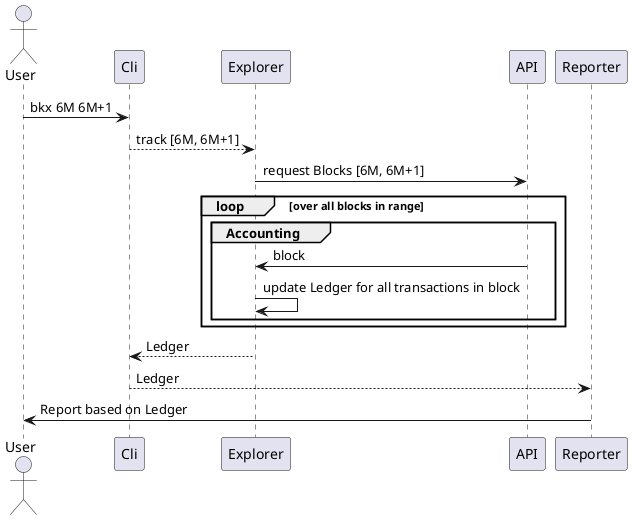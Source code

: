 
       ┌─┐
       ║"│
       └┬┘
       ┌┼┐
        │            ┌───┐          ┌────────┐                                          ┌───┐          ┌────────┐
       ┌┴┐           │Cli│          │Explorer│                                          │API│          │Reporter│
      User           └─┬─┘          └───┬────┘                                          └─┬─┘          └───┬────┘
       │  bkx 6M 6M+1  │                │                                                 │                │
       │ ─────────────>│                │                                                 │                │
       │               │                │                                                 │                │
       │               │track [6M, 6M+1]│                                                 │                │
       │               │ ─ ─ ─ ─ ─ ─ ─ ─>                                                 │                │
       │               │                │                                                 │                │
       │               │                │            request Blocks [6M, 6M+1]            │                │
       │               │                │ ───────────────────────────────────────────────>│                │
       │               │                │                                                 │                │
       │               │                │                                                 │                │
       │        ╔══════╪╤═══════════════╪═════════════════════════════════════════════════╪════════════════╪═══╗
       │        ║ LOOP  │  over all blocks in range                                       │                │   ║
       │        ╟───────┘               │                                                 │                │   ║
       │        ║      │                │                                                 │                │   ║
       │        ║      │  ╔═════════════╤═════════════════════════════════════════════════╪══════════╗     │   ║
       │        ║      │  ║ ACCOUNTING  │                                                 │          ║     │   ║
       │        ║      │  ╟─────────────┘                      block                      │          ║     │   ║
       │        ║      │  ║             │ <───────────────────────────────────────────────│          ║     │   ║
       │        ║      │  ║             │                                                 │          ║     │   ║
       │        ║      │  ║             │────┐                                            │          ║     │   ║
       │        ║      │  ║             │    │ update Ledger for all transactions in block│          ║     │   ║
       │        ║      │  ║             │<───┘                                            │          ║     │   ║
       │        ║      │  ╚═════════════╪═════════════════════════════════════════════════╪══════════╝     │   ║
       │        ╚══════╪════════════════╪═════════════════════════════════════════════════╪════════════════╪═══╝
       │               │                │                                                 │                │
       │               │     Ledger     │                                                 │                │
       │               │<─ ─ ─ ─ ─ ─ ─ ─                                                  │                │
       │               │                │                                                 │                │
       │               │                │                     Ledger                      │                │
       │               │ ─ ─ ─ ─ ─ ─ ─ ─ ─ ─ ─ ─ ─ ─ ─ ─ ─ ─ ─ ─ ─ ─ ─ ─ ─ ─ ─ ─ ─ ─ ─ ─ ─ ─ ─ ─ ─ ─ ─ ─ ─>│
       │               │                │                                                 │                │
       │               │                │      Report based on Ledger                     │                │
       │ <──────────────────────────────────────────────────────────────────────────────────────────────────
      User           ┌─┴─┐          ┌───┴────┐                                          ┌─┴─┐          ┌───┴────┐
       ┌─┐           │Cli│          │Explorer│                                          │API│          │Reporter│
       ║"│           └───┘          └────────┘                                          └───┘          └────────┘
       └┬┘
       ┌┼┐
        │
       ┌┴┐

@startuml
actor User

User -> Cli: bkx 6M 6M+1
Cli --> Explorer : track [6M, 6M+1]

Explorer -> API : request Blocks [6M, 6M+1]
loop over all blocks in range
  group Accounting
    API -> Explorer : block
    Explorer -> Explorer: update Ledger for all transactions in block
  end
end

Cli <-- Explorer: Ledger
Cli --> Reporter: Ledger
User <- Reporter: Report based on Ledger

@enduml

